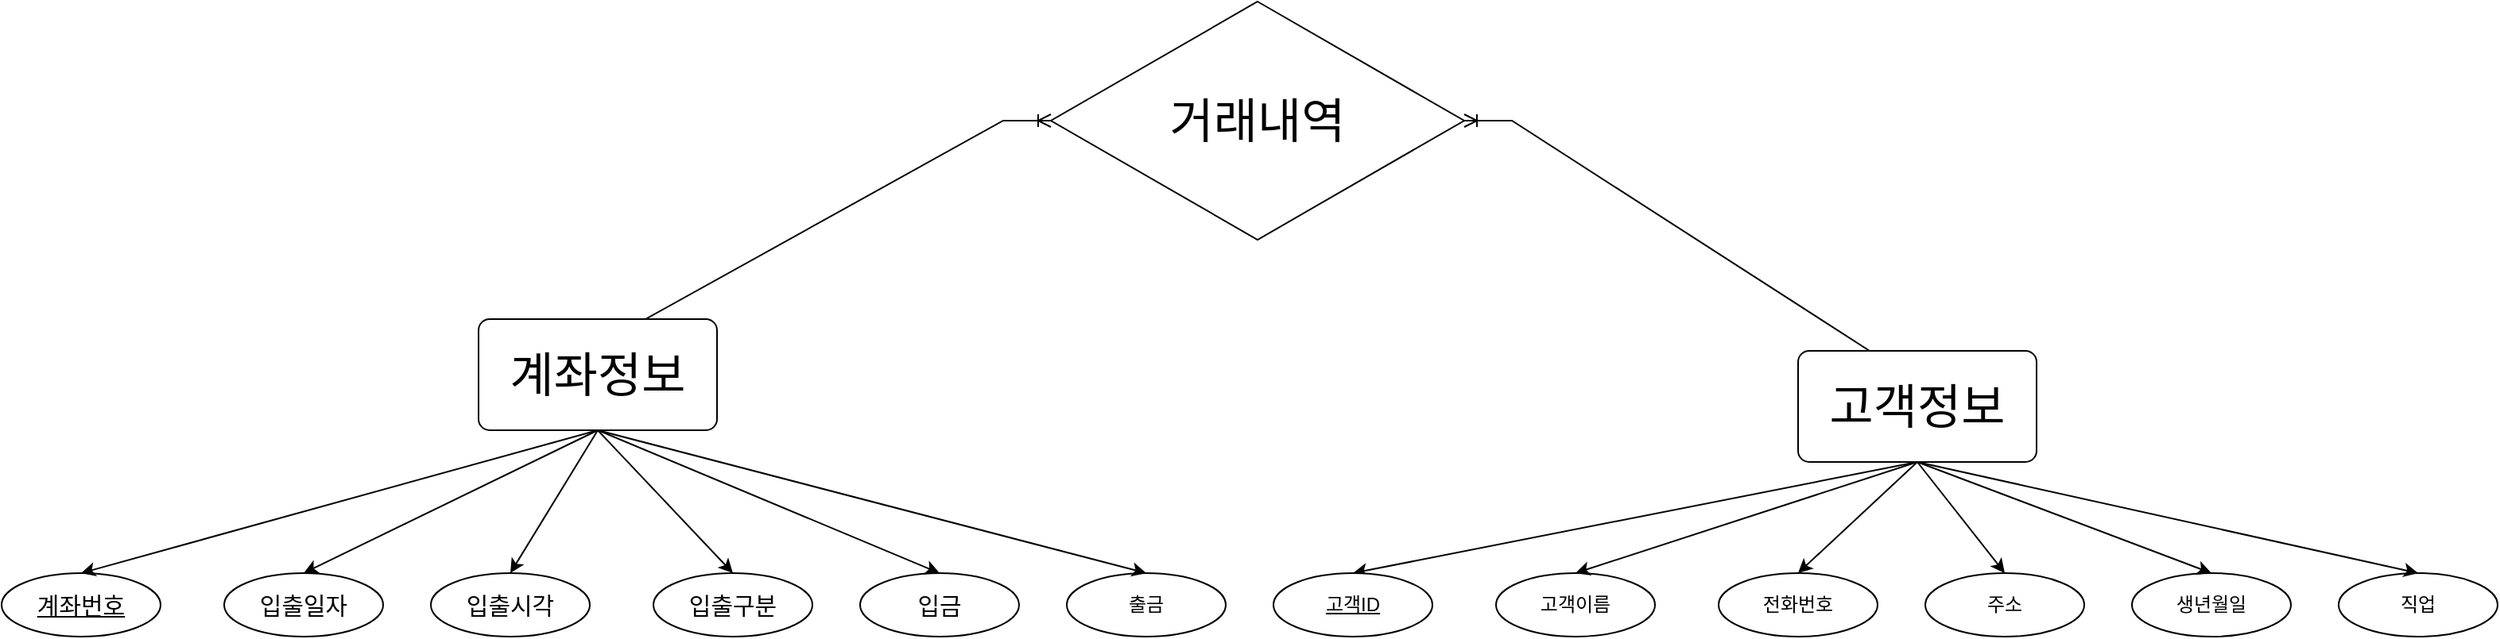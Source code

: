 <mxfile version="21.2.1" type="device">
  <diagram name="페이지-1" id="XPJcmwRnvb5JwDxNcuAd">
    <mxGraphModel dx="1509" dy="796" grid="1" gridSize="10" guides="1" tooltips="1" connect="1" arrows="1" fold="1" page="1" pageScale="1" pageWidth="4681" pageHeight="3300" math="0" shadow="0">
      <root>
        <mxCell id="0" />
        <mxCell id="1" parent="0" />
        <mxCell id="cN9-sDSZrsYlu7Wt87Ck-9" value="" style="rounded=0;orthogonalLoop=1;jettySize=auto;html=1;entryX=0.5;entryY=0;entryDx=0;entryDy=0;exitX=0.5;exitY=1;exitDx=0;exitDy=0;" edge="1" parent="1" source="cN9-sDSZrsYlu7Wt87Ck-1" target="cN9-sDSZrsYlu7Wt87Ck-2">
          <mxGeometry relative="1" as="geometry">
            <mxPoint x="960" y="1010" as="targetPoint" />
          </mxGeometry>
        </mxCell>
        <mxCell id="cN9-sDSZrsYlu7Wt87Ck-1" value="&lt;font style=&quot;font-size: 30px;&quot;&gt;고객정보&lt;/font&gt;" style="rounded=1;arcSize=10;whiteSpace=wrap;html=1;align=center;" vertex="1" parent="1">
          <mxGeometry x="1150" y="1010" width="150" height="70" as="geometry" />
        </mxCell>
        <mxCell id="cN9-sDSZrsYlu7Wt87Ck-2" value="고객ID" style="ellipse;whiteSpace=wrap;html=1;align=center;fontStyle=4;" vertex="1" parent="1">
          <mxGeometry x="820" y="1150" width="100" height="40" as="geometry" />
        </mxCell>
        <mxCell id="cN9-sDSZrsYlu7Wt87Ck-3" value="고객이름" style="ellipse;whiteSpace=wrap;html=1;align=center;" vertex="1" parent="1">
          <mxGeometry x="960" y="1150" width="100" height="40" as="geometry" />
        </mxCell>
        <mxCell id="cN9-sDSZrsYlu7Wt87Ck-4" value="전화번호" style="ellipse;whiteSpace=wrap;html=1;align=center;" vertex="1" parent="1">
          <mxGeometry x="1100" y="1150" width="100" height="40" as="geometry" />
        </mxCell>
        <mxCell id="cN9-sDSZrsYlu7Wt87Ck-5" value="주소" style="ellipse;whiteSpace=wrap;html=1;align=center;" vertex="1" parent="1">
          <mxGeometry x="1230" y="1150" width="100" height="40" as="geometry" />
        </mxCell>
        <mxCell id="cN9-sDSZrsYlu7Wt87Ck-6" value="생년월일" style="ellipse;whiteSpace=wrap;html=1;align=center;" vertex="1" parent="1">
          <mxGeometry x="1360" y="1150" width="100" height="40" as="geometry" />
        </mxCell>
        <mxCell id="cN9-sDSZrsYlu7Wt87Ck-7" value="직업" style="ellipse;whiteSpace=wrap;html=1;align=center;" vertex="1" parent="1">
          <mxGeometry x="1490" y="1150" width="100" height="40" as="geometry" />
        </mxCell>
        <mxCell id="cN9-sDSZrsYlu7Wt87Ck-10" value="" style="rounded=0;orthogonalLoop=1;jettySize=auto;html=1;entryX=0.5;entryY=0;entryDx=0;entryDy=0;exitX=0.5;exitY=1;exitDx=0;exitDy=0;" edge="1" parent="1" source="cN9-sDSZrsYlu7Wt87Ck-1" target="cN9-sDSZrsYlu7Wt87Ck-4">
          <mxGeometry relative="1" as="geometry">
            <mxPoint x="1168" y="1010" as="sourcePoint" />
            <mxPoint x="880" y="1160" as="targetPoint" />
          </mxGeometry>
        </mxCell>
        <mxCell id="cN9-sDSZrsYlu7Wt87Ck-11" value="" style="rounded=0;orthogonalLoop=1;jettySize=auto;html=1;entryX=0.5;entryY=0;entryDx=0;entryDy=0;exitX=0.5;exitY=1;exitDx=0;exitDy=0;" edge="1" parent="1" source="cN9-sDSZrsYlu7Wt87Ck-1" target="cN9-sDSZrsYlu7Wt87Ck-5">
          <mxGeometry relative="1" as="geometry">
            <mxPoint x="1708" y="930" as="sourcePoint" />
            <mxPoint x="1420" y="1080" as="targetPoint" />
          </mxGeometry>
        </mxCell>
        <mxCell id="cN9-sDSZrsYlu7Wt87Ck-12" value="" style="rounded=0;orthogonalLoop=1;jettySize=auto;html=1;entryX=0.5;entryY=0;entryDx=0;entryDy=0;exitX=0.5;exitY=1;exitDx=0;exitDy=0;" edge="1" parent="1" source="cN9-sDSZrsYlu7Wt87Ck-1" target="cN9-sDSZrsYlu7Wt87Ck-6">
          <mxGeometry relative="1" as="geometry">
            <mxPoint x="1558" y="870" as="sourcePoint" />
            <mxPoint x="1270" y="1020" as="targetPoint" />
          </mxGeometry>
        </mxCell>
        <mxCell id="cN9-sDSZrsYlu7Wt87Ck-13" value="" style="rounded=0;orthogonalLoop=1;jettySize=auto;html=1;entryX=0.5;entryY=0;entryDx=0;entryDy=0;exitX=0.5;exitY=1;exitDx=0;exitDy=0;" edge="1" parent="1" source="cN9-sDSZrsYlu7Wt87Ck-1" target="cN9-sDSZrsYlu7Wt87Ck-7">
          <mxGeometry relative="1" as="geometry">
            <mxPoint x="1618" y="860" as="sourcePoint" />
            <mxPoint x="1330" y="1010" as="targetPoint" />
          </mxGeometry>
        </mxCell>
        <mxCell id="cN9-sDSZrsYlu7Wt87Ck-14" value="" style="rounded=0;orthogonalLoop=1;jettySize=auto;html=1;entryX=0.5;entryY=0;entryDx=0;entryDy=0;exitX=0.5;exitY=1;exitDx=0;exitDy=0;" edge="1" parent="1" source="cN9-sDSZrsYlu7Wt87Ck-1" target="cN9-sDSZrsYlu7Wt87Ck-3">
          <mxGeometry relative="1" as="geometry">
            <mxPoint x="1065" y="930" as="sourcePoint" />
            <mxPoint x="990" y="1080" as="targetPoint" />
          </mxGeometry>
        </mxCell>
        <mxCell id="cN9-sDSZrsYlu7Wt87Ck-15" value="&lt;font style=&quot;font-size: 30px;&quot;&gt;계좌정보&lt;/font&gt;" style="rounded=1;arcSize=10;whiteSpace=wrap;html=1;align=center;" vertex="1" parent="1">
          <mxGeometry x="320" y="990" width="150" height="70" as="geometry" />
        </mxCell>
        <mxCell id="cN9-sDSZrsYlu7Wt87Ck-16" value="&lt;font style=&quot;font-size: 15px;&quot;&gt;계좌번호&lt;/font&gt;" style="ellipse;whiteSpace=wrap;html=1;align=center;fontStyle=4;" vertex="1" parent="1">
          <mxGeometry x="20" y="1150" width="100" height="40" as="geometry" />
        </mxCell>
        <mxCell id="cN9-sDSZrsYlu7Wt87Ck-17" value="&lt;font style=&quot;font-size: 15px;&quot;&gt;입출일자&lt;/font&gt;" style="ellipse;whiteSpace=wrap;html=1;align=center;" vertex="1" parent="1">
          <mxGeometry x="160" y="1150" width="100" height="40" as="geometry" />
        </mxCell>
        <mxCell id="cN9-sDSZrsYlu7Wt87Ck-18" value="&lt;font style=&quot;font-size: 15px;&quot;&gt;입출시각&lt;/font&gt;" style="ellipse;whiteSpace=wrap;html=1;align=center;" vertex="1" parent="1">
          <mxGeometry x="290" y="1150" width="100" height="40" as="geometry" />
        </mxCell>
        <mxCell id="cN9-sDSZrsYlu7Wt87Ck-19" value="&lt;font style=&quot;font-size: 15px;&quot;&gt;입출구분&lt;/font&gt;" style="ellipse;whiteSpace=wrap;html=1;align=center;" vertex="1" parent="1">
          <mxGeometry x="430" y="1150" width="100" height="40" as="geometry" />
        </mxCell>
        <mxCell id="cN9-sDSZrsYlu7Wt87Ck-20" value="&lt;font style=&quot;font-size: 15px;&quot;&gt;입금&lt;/font&gt;" style="ellipse;whiteSpace=wrap;html=1;align=center;" vertex="1" parent="1">
          <mxGeometry x="560" y="1150" width="100" height="40" as="geometry" />
        </mxCell>
        <mxCell id="cN9-sDSZrsYlu7Wt87Ck-21" value="출금" style="ellipse;whiteSpace=wrap;html=1;align=center;" vertex="1" parent="1">
          <mxGeometry x="690" y="1150" width="100" height="40" as="geometry" />
        </mxCell>
        <mxCell id="cN9-sDSZrsYlu7Wt87Ck-23" value="" style="rounded=0;orthogonalLoop=1;jettySize=auto;html=1;entryX=0.5;entryY=0;entryDx=0;entryDy=0;exitX=0.5;exitY=1;exitDx=0;exitDy=0;" edge="1" parent="1" source="cN9-sDSZrsYlu7Wt87Ck-15" target="cN9-sDSZrsYlu7Wt87Ck-16">
          <mxGeometry relative="1" as="geometry">
            <mxPoint x="405" y="520" as="sourcePoint" />
            <mxPoint x="60" y="630" as="targetPoint" />
          </mxGeometry>
        </mxCell>
        <mxCell id="cN9-sDSZrsYlu7Wt87Ck-24" value="" style="rounded=0;orthogonalLoop=1;jettySize=auto;html=1;entryX=0.5;entryY=0;entryDx=0;entryDy=0;exitX=0.5;exitY=1;exitDx=0;exitDy=0;" edge="1" parent="1" source="cN9-sDSZrsYlu7Wt87Ck-15" target="cN9-sDSZrsYlu7Wt87Ck-17">
          <mxGeometry relative="1" as="geometry">
            <mxPoint x="365" y="800" as="sourcePoint" />
            <mxPoint x="20" y="910" as="targetPoint" />
          </mxGeometry>
        </mxCell>
        <mxCell id="cN9-sDSZrsYlu7Wt87Ck-25" value="" style="rounded=0;orthogonalLoop=1;jettySize=auto;html=1;entryX=0.5;entryY=0;entryDx=0;entryDy=0;exitX=0.5;exitY=1;exitDx=0;exitDy=0;" edge="1" parent="1" source="cN9-sDSZrsYlu7Wt87Ck-15" target="cN9-sDSZrsYlu7Wt87Ck-18">
          <mxGeometry relative="1" as="geometry">
            <mxPoint x="485" y="670" as="sourcePoint" />
            <mxPoint x="140" y="780" as="targetPoint" />
          </mxGeometry>
        </mxCell>
        <mxCell id="cN9-sDSZrsYlu7Wt87Ck-26" value="" style="rounded=0;orthogonalLoop=1;jettySize=auto;html=1;entryX=0.5;entryY=0;entryDx=0;entryDy=0;exitX=0.5;exitY=1;exitDx=0;exitDy=0;" edge="1" parent="1" source="cN9-sDSZrsYlu7Wt87Ck-15" target="cN9-sDSZrsYlu7Wt87Ck-19">
          <mxGeometry relative="1" as="geometry">
            <mxPoint x="575" y="630" as="sourcePoint" />
            <mxPoint x="230" y="740" as="targetPoint" />
          </mxGeometry>
        </mxCell>
        <mxCell id="cN9-sDSZrsYlu7Wt87Ck-27" value="" style="rounded=0;orthogonalLoop=1;jettySize=auto;html=1;entryX=0.5;entryY=0;entryDx=0;entryDy=0;exitX=0.5;exitY=1;exitDx=0;exitDy=0;" edge="1" parent="1" source="cN9-sDSZrsYlu7Wt87Ck-15" target="cN9-sDSZrsYlu7Wt87Ck-20">
          <mxGeometry relative="1" as="geometry">
            <mxPoint x="585" y="640" as="sourcePoint" />
            <mxPoint x="240" y="750" as="targetPoint" />
          </mxGeometry>
        </mxCell>
        <mxCell id="cN9-sDSZrsYlu7Wt87Ck-28" value="" style="rounded=0;orthogonalLoop=1;jettySize=auto;html=1;entryX=0.5;entryY=0;entryDx=0;entryDy=0;exitX=0.5;exitY=1;exitDx=0;exitDy=0;" edge="1" parent="1" source="cN9-sDSZrsYlu7Wt87Ck-15" target="cN9-sDSZrsYlu7Wt87Ck-21">
          <mxGeometry relative="1" as="geometry">
            <mxPoint x="895" y="540" as="sourcePoint" />
            <mxPoint x="550" y="650" as="targetPoint" />
          </mxGeometry>
        </mxCell>
        <mxCell id="cN9-sDSZrsYlu7Wt87Ck-29" value="&lt;font style=&quot;font-size: 30px;&quot;&gt;거래내역&lt;/font&gt;" style="shape=rhombus;perimeter=rhombusPerimeter;whiteSpace=wrap;html=1;align=center;" vertex="1" parent="1">
          <mxGeometry x="680" y="790" width="260" height="150" as="geometry" />
        </mxCell>
        <mxCell id="cN9-sDSZrsYlu7Wt87Ck-30" value="" style="edgeStyle=entityRelationEdgeStyle;fontSize=12;html=1;endArrow=ERoneToMany;rounded=0;entryX=0;entryY=0.5;entryDx=0;entryDy=0;exitX=0.5;exitY=0;exitDx=0;exitDy=0;" edge="1" parent="1" source="cN9-sDSZrsYlu7Wt87Ck-15" target="cN9-sDSZrsYlu7Wt87Ck-29">
          <mxGeometry width="100" height="100" relative="1" as="geometry">
            <mxPoint x="420" y="1010" as="sourcePoint" />
            <mxPoint x="520" y="910" as="targetPoint" />
          </mxGeometry>
        </mxCell>
        <mxCell id="cN9-sDSZrsYlu7Wt87Ck-31" value="" style="edgeStyle=entityRelationEdgeStyle;fontSize=12;html=1;endArrow=ERoneToMany;rounded=0;entryX=1;entryY=0.5;entryDx=0;entryDy=0;exitX=0.5;exitY=0;exitDx=0;exitDy=0;" edge="1" parent="1" source="cN9-sDSZrsYlu7Wt87Ck-1" target="cN9-sDSZrsYlu7Wt87Ck-29">
          <mxGeometry width="100" height="100" relative="1" as="geometry">
            <mxPoint x="530" y="1020" as="sourcePoint" />
            <mxPoint x="630" y="920" as="targetPoint" />
          </mxGeometry>
        </mxCell>
      </root>
    </mxGraphModel>
  </diagram>
</mxfile>
